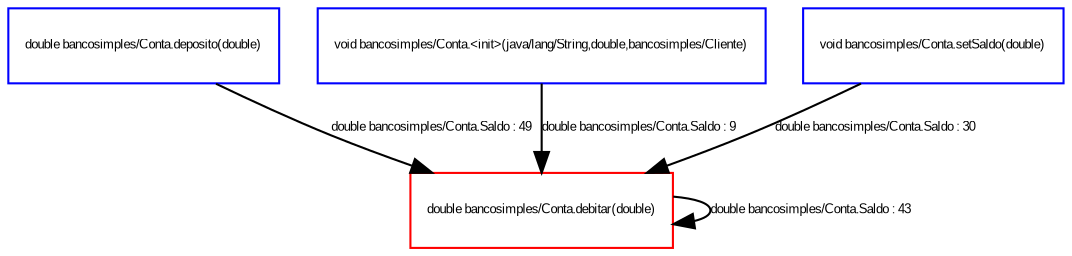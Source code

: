 digraph "DirectedGraph" {
 graph [concentrate = true];
 center=true;
 fontsize=6;
 node [ color=blue,shape="box"fontsize=6,fontcolor=black,fontname=Arial];
 edge [ color=black,fontsize=6,fontcolor=black,fontname=Arial];
"double bancosimples/Conta.debitar(double)"[color="red", fontsize="6", fontname="Arial"];
"double bancosimples/Conta.debitar(double)" -> "double bancosimples/Conta.debitar(double)" [label="double bancosimples/Conta.Saldo : 43" ]
"double bancosimples/Conta.deposito(double)" -> "double bancosimples/Conta.debitar(double)" [label="double bancosimples/Conta.Saldo : 49" ]
"void bancosimples/Conta.<init>(java/lang/String,double,bancosimples/Cliente)" -> "double bancosimples/Conta.debitar(double)" [label="double bancosimples/Conta.Saldo : 9" ]
"void bancosimples/Conta.setSaldo(double)" -> "double bancosimples/Conta.debitar(double)" [label="double bancosimples/Conta.Saldo : 30" ]
}

